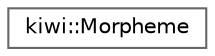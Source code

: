digraph "Graphical Class Hierarchy"
{
 // LATEX_PDF_SIZE
  bgcolor="transparent";
  edge [fontname=Helvetica,fontsize=10,labelfontname=Helvetica,labelfontsize=10];
  node [fontname=Helvetica,fontsize=10,shape=box,height=0.2,width=0.4];
  rankdir="LR";
  Node0 [id="Node000000",label="kiwi::Morpheme",height=0.2,width=0.4,color="grey40", fillcolor="white", style="filled",URL="$structkiwi_1_1Morpheme.html",tooltip="형태소에 관한 모든 정보를 담는 구조체의 템플릿"];
}
